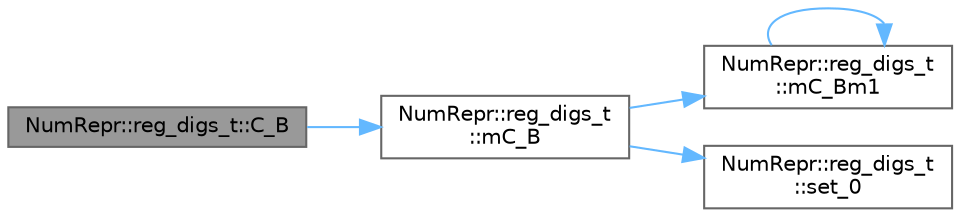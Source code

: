 digraph "NumRepr::reg_digs_t::C_B"
{
 // INTERACTIVE_SVG=YES
 // LATEX_PDF_SIZE
  bgcolor="transparent";
  edge [fontname=Helvetica,fontsize=10,labelfontname=Helvetica,labelfontsize=10];
  node [fontname=Helvetica,fontsize=10,shape=box,height=0.2,width=0.4];
  rankdir="LR";
  Node1 [label="NumRepr::reg_digs_t::C_B",height=0.2,width=0.4,color="gray40", fillcolor="grey60", style="filled", fontcolor="black",tooltip=" "];
  Node1 -> Node2 [color="steelblue1",style="solid"];
  Node2 [label="NumRepr::reg_digs_t\l::mC_B",height=0.2,width=0.4,color="grey40", fillcolor="white", style="filled",URL="$struct_num_repr_1_1reg__digs__t.html#a459dcc84f5a2ff05f229a2813eeca4eb",tooltip=" "];
  Node2 -> Node3 [color="steelblue1",style="solid"];
  Node3 [label="NumRepr::reg_digs_t\l::mC_Bm1",height=0.2,width=0.4,color="grey40", fillcolor="white", style="filled",URL="$struct_num_repr_1_1reg__digs__t.html#aba51984e457f7e0cd28fa38c3454b38a",tooltip=" "];
  Node3 -> Node3 [color="steelblue1",style="solid"];
  Node2 -> Node4 [color="steelblue1",style="solid"];
  Node4 [label="NumRepr::reg_digs_t\l::set_0",height=0.2,width=0.4,color="grey40", fillcolor="white", style="filled",URL="$struct_num_repr_1_1reg__digs__t.html#abc257d67bb67ef69b1a2491e58a705e1",tooltip="Funciones que ponen a constantes (constexpr) los objetos base_t"];
}
